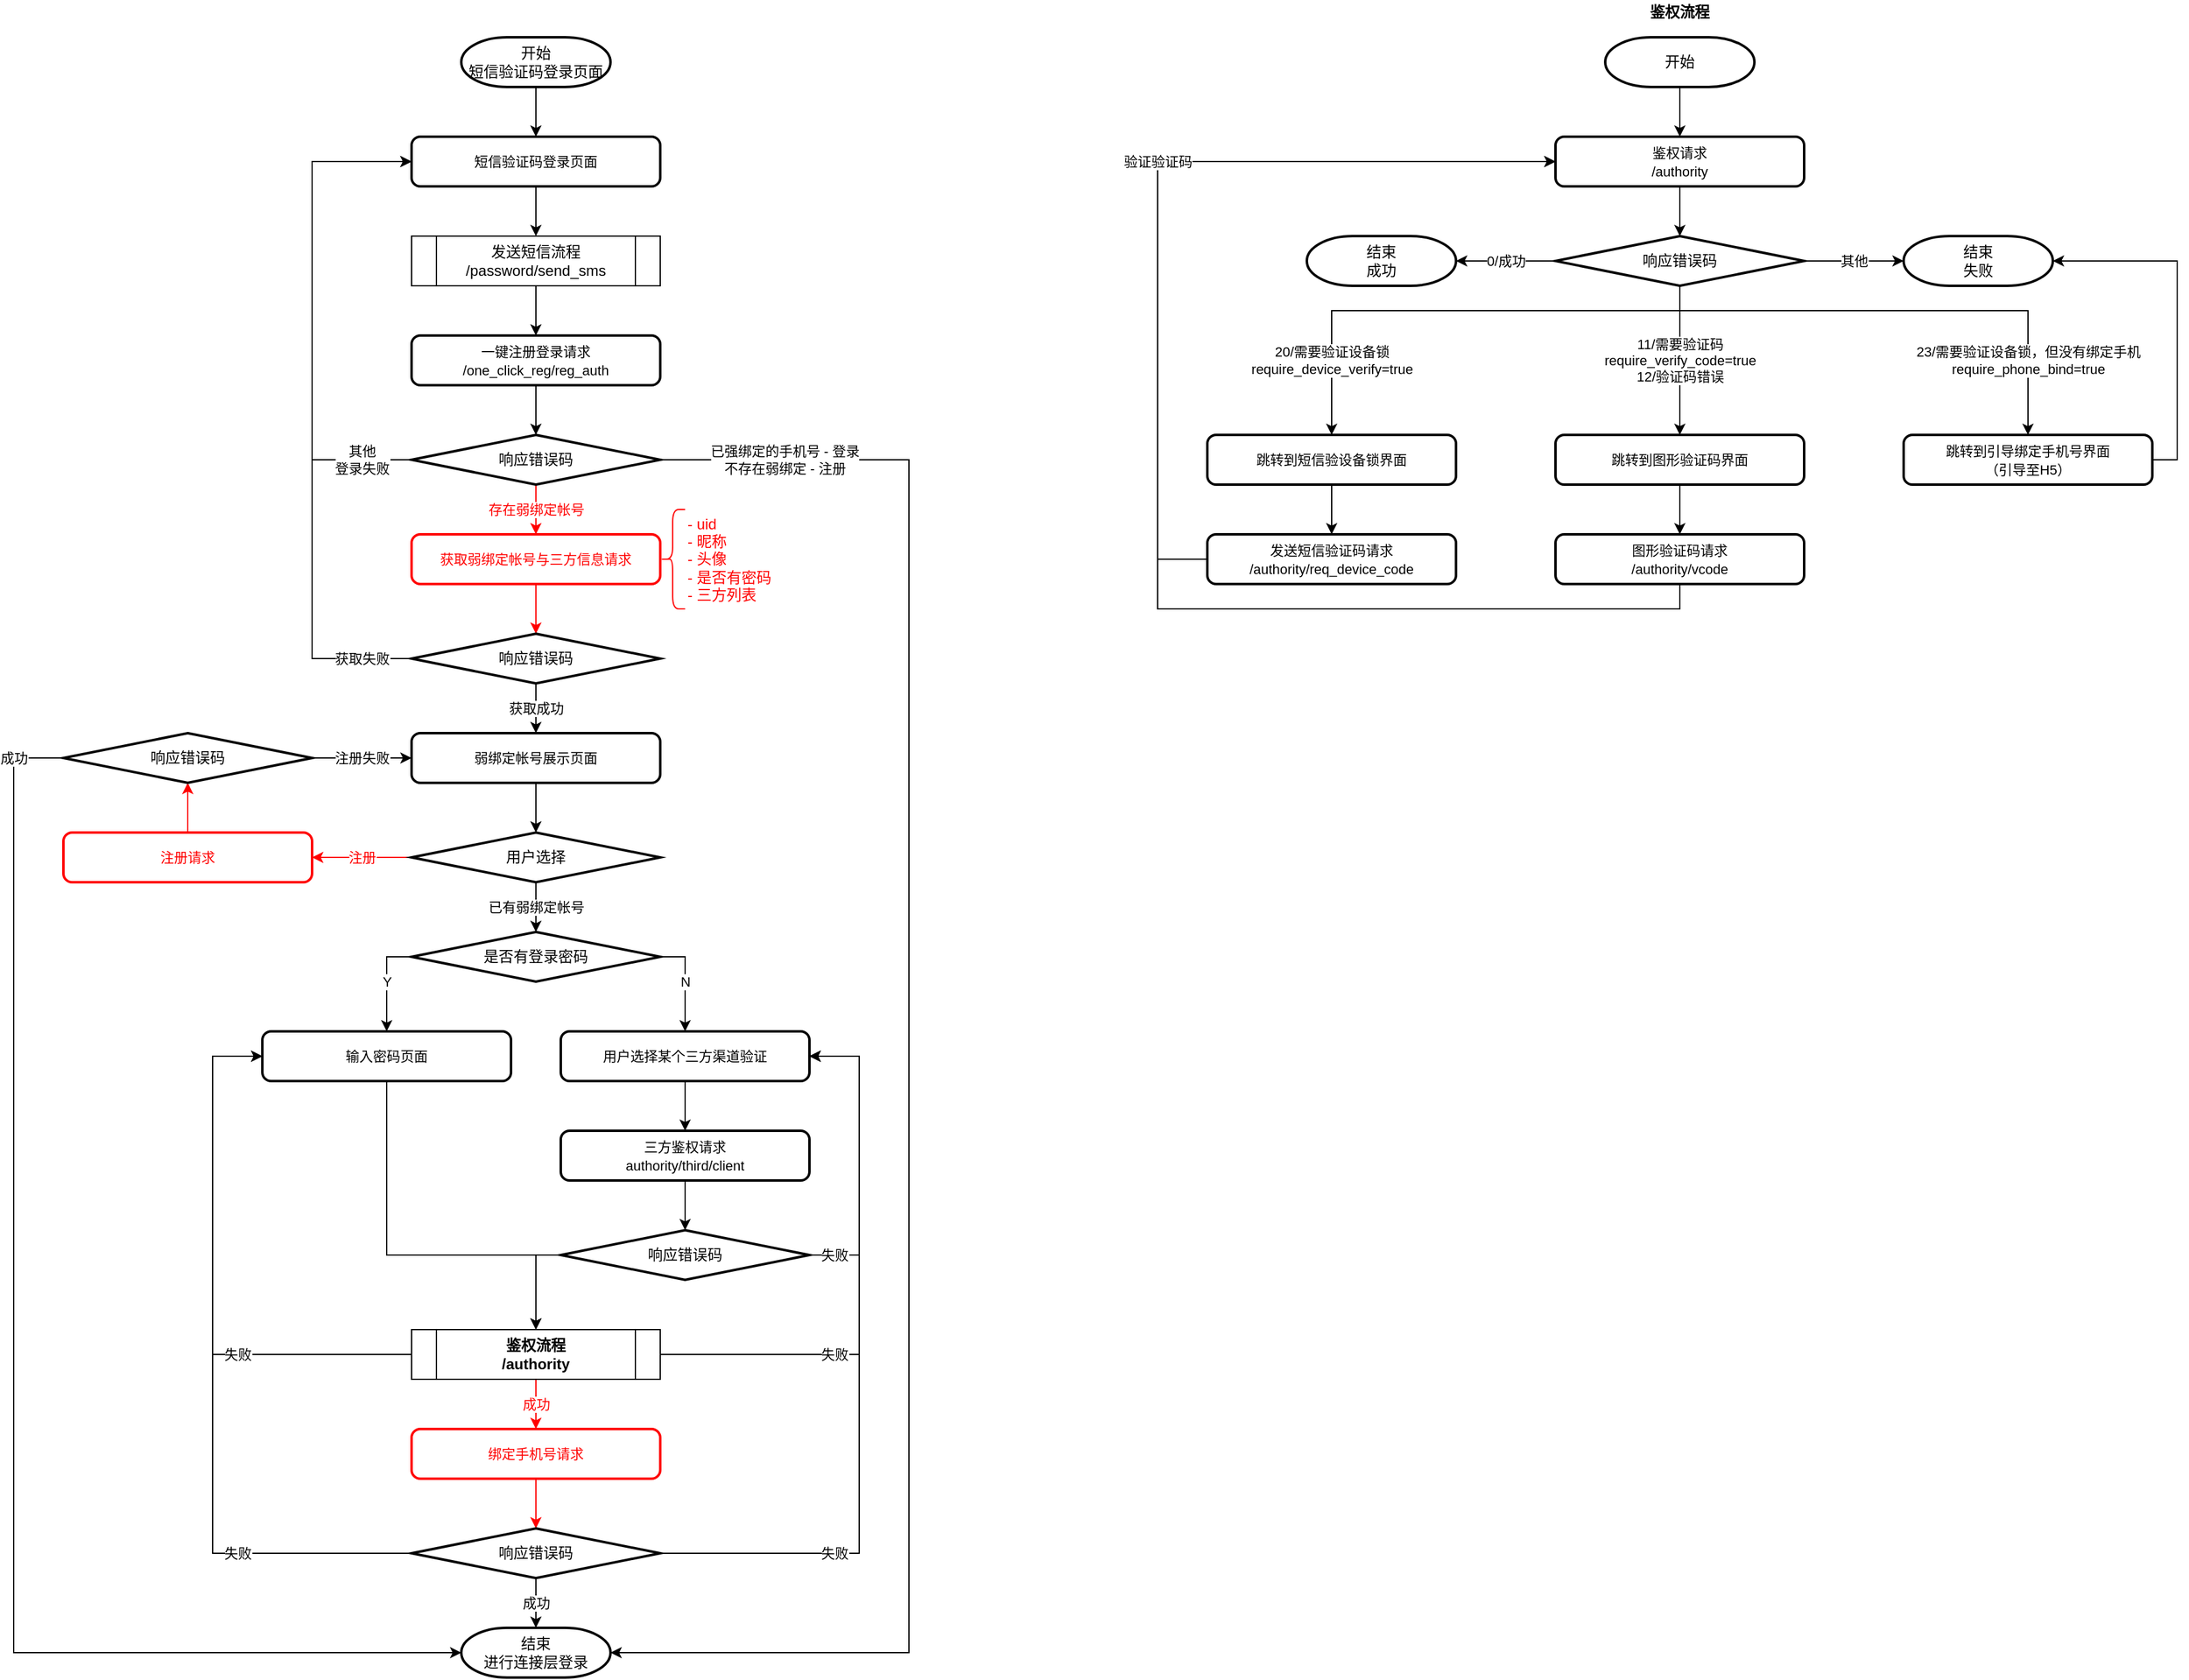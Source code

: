 <mxfile version="14.2.4" type="github">
  <diagram id="79JSlSYPYleKpmMIFZh3" name="Page-1">
    <mxGraphModel dx="3671" dy="2693" grid="1" gridSize="10" guides="1" tooltips="1" connect="1" arrows="1" fold="1" page="1" pageScale="1" pageWidth="827" pageHeight="1169" math="0" shadow="0">
      <root>
        <mxCell id="0" />
        <mxCell id="1" parent="0" />
        <mxCell id="FHXyIRNZDbHYDa_1-X7K-111" value="失败" style="edgeStyle=orthogonalEdgeStyle;rounded=0;orthogonalLoop=1;jettySize=auto;html=1;exitX=0;exitY=0.5;exitDx=0;exitDy=0;exitPerimeter=0;entryX=0;entryY=0.5;entryDx=0;entryDy=0;" edge="1" parent="1" source="FHXyIRNZDbHYDa_1-X7K-110" target="FHXyIRNZDbHYDa_1-X7K-78">
          <mxGeometry x="-0.533" relative="1" as="geometry">
            <Array as="points">
              <mxPoint x="80" y="1180" />
              <mxPoint x="80" y="780" />
            </Array>
            <mxPoint as="offset" />
          </mxGeometry>
        </mxCell>
        <mxCell id="FHXyIRNZDbHYDa_1-X7K-59" value="获取失败" style="edgeStyle=orthogonalEdgeStyle;rounded=0;orthogonalLoop=1;jettySize=auto;html=1;exitX=0;exitY=0.5;exitDx=0;exitDy=0;exitPerimeter=0;entryX=0;entryY=0.5;entryDx=0;entryDy=0;" edge="1" parent="1" source="FHXyIRNZDbHYDa_1-X7K-57" target="FHXyIRNZDbHYDa_1-X7K-60">
          <mxGeometry x="-0.857" relative="1" as="geometry">
            <Array as="points">
              <mxPoint x="160" y="460" />
              <mxPoint x="160" y="60" />
            </Array>
            <mxPoint as="offset" />
          </mxGeometry>
        </mxCell>
        <mxCell id="FHXyIRNZDbHYDa_1-X7K-3" style="edgeStyle=orthogonalEdgeStyle;rounded=0;orthogonalLoop=1;jettySize=auto;html=1;exitX=0.5;exitY=1;exitDx=0;exitDy=0;exitPerimeter=0;" edge="1" parent="1" source="FHXyIRNZDbHYDa_1-X7K-1" target="FHXyIRNZDbHYDa_1-X7K-60">
          <mxGeometry relative="1" as="geometry">
            <mxPoint x="340" y="120" as="targetPoint" />
          </mxGeometry>
        </mxCell>
        <mxCell id="FHXyIRNZDbHYDa_1-X7K-1" value="开始&lt;br&gt;短信验证码登录页面" style="strokeWidth=2;html=1;shape=mxgraph.flowchart.terminator;whiteSpace=wrap;fillColor=none;" vertex="1" parent="1">
          <mxGeometry x="280" y="-40" width="120" height="40" as="geometry" />
        </mxCell>
        <mxCell id="FHXyIRNZDbHYDa_1-X7K-9" style="edgeStyle=orthogonalEdgeStyle;rounded=0;orthogonalLoop=1;jettySize=auto;html=1;" edge="1" parent="1" source="FHXyIRNZDbHYDa_1-X7K-45" target="FHXyIRNZDbHYDa_1-X7K-8">
          <mxGeometry relative="1" as="geometry">
            <mxPoint x="340" y="240" as="sourcePoint" />
          </mxGeometry>
        </mxCell>
        <mxCell id="FHXyIRNZDbHYDa_1-X7K-11" style="edgeStyle=orthogonalEdgeStyle;rounded=0;orthogonalLoop=1;jettySize=auto;html=1;exitX=0.5;exitY=1;exitDx=0;exitDy=0;" edge="1" parent="1" source="FHXyIRNZDbHYDa_1-X7K-8" target="FHXyIRNZDbHYDa_1-X7K-10">
          <mxGeometry relative="1" as="geometry" />
        </mxCell>
        <mxCell id="FHXyIRNZDbHYDa_1-X7K-8" value="&lt;span style=&quot;font-size: 11px ; background-color: rgb(255 , 255 , 255)&quot;&gt;一键注册登录请求&lt;br&gt;/one_click_reg/reg_auth&lt;br&gt;&lt;/span&gt;" style="rounded=1;whiteSpace=wrap;html=1;absoluteArcSize=1;arcSize=14;strokeWidth=2;fillColor=none;" vertex="1" parent="1">
          <mxGeometry x="240" y="200" width="200" height="40" as="geometry" />
        </mxCell>
        <mxCell id="FHXyIRNZDbHYDa_1-X7K-25" value="已强绑定的手机号 - 登录&lt;br&gt;不存在弱绑定 - 注册" style="edgeStyle=orthogonalEdgeStyle;rounded=0;orthogonalLoop=1;jettySize=auto;html=1;exitX=1;exitY=0.5;exitDx=0;exitDy=0;exitPerimeter=0;entryX=1;entryY=0.5;entryDx=0;entryDy=0;entryPerimeter=0;" edge="1" parent="1" source="FHXyIRNZDbHYDa_1-X7K-10" target="FHXyIRNZDbHYDa_1-X7K-126">
          <mxGeometry x="-0.857" relative="1" as="geometry">
            <mxPoint x="680" y="300" as="targetPoint" />
            <Array as="points">
              <mxPoint x="640" y="300" />
              <mxPoint x="640" y="1260" />
            </Array>
            <mxPoint as="offset" />
          </mxGeometry>
        </mxCell>
        <mxCell id="FHXyIRNZDbHYDa_1-X7K-46" value="其他&lt;br&gt;登录失败" style="edgeStyle=orthogonalEdgeStyle;rounded=0;orthogonalLoop=1;jettySize=auto;html=1;exitX=0;exitY=0.5;exitDx=0;exitDy=0;exitPerimeter=0;entryX=0;entryY=0.5;entryDx=0;entryDy=0;" edge="1" parent="1" source="FHXyIRNZDbHYDa_1-X7K-10" target="FHXyIRNZDbHYDa_1-X7K-60">
          <mxGeometry x="-0.8" relative="1" as="geometry">
            <Array as="points">
              <mxPoint x="160" y="300" />
              <mxPoint x="160" y="60" />
            </Array>
            <mxPoint as="offset" />
          </mxGeometry>
        </mxCell>
        <mxCell id="FHXyIRNZDbHYDa_1-X7K-48" value="&lt;font color=&quot;#ff0000&quot;&gt;存在弱绑定帐号&lt;/font&gt;" style="edgeStyle=orthogonalEdgeStyle;rounded=0;orthogonalLoop=1;jettySize=auto;html=1;exitX=0.5;exitY=1;exitDx=0;exitDy=0;exitPerimeter=0;strokeColor=#FF0000;" edge="1" parent="1" source="FHXyIRNZDbHYDa_1-X7K-10" target="FHXyIRNZDbHYDa_1-X7K-56">
          <mxGeometry relative="1" as="geometry">
            <mxPoint x="340" y="360.0" as="targetPoint" />
          </mxGeometry>
        </mxCell>
        <mxCell id="FHXyIRNZDbHYDa_1-X7K-10" value="响应错误码" style="strokeWidth=2;html=1;shape=mxgraph.flowchart.decision;whiteSpace=wrap;fillColor=none;" vertex="1" parent="1">
          <mxGeometry x="240" y="280" width="200" height="40" as="geometry" />
        </mxCell>
        <mxCell id="FHXyIRNZDbHYDa_1-X7K-45" value="发送短信流程&lt;br&gt;/password/send_sms" style="shape=process;whiteSpace=wrap;html=1;backgroundOutline=1;fillColor=none;" vertex="1" parent="1">
          <mxGeometry x="240" y="120" width="200" height="40" as="geometry" />
        </mxCell>
        <mxCell id="FHXyIRNZDbHYDa_1-X7K-58" style="edgeStyle=orthogonalEdgeStyle;rounded=0;orthogonalLoop=1;jettySize=auto;html=1;exitX=0.5;exitY=1;exitDx=0;exitDy=0;entryX=0.5;entryY=0;entryDx=0;entryDy=0;entryPerimeter=0;strokeColor=#FF0000;" edge="1" parent="1" source="FHXyIRNZDbHYDa_1-X7K-56" target="FHXyIRNZDbHYDa_1-X7K-57">
          <mxGeometry relative="1" as="geometry" />
        </mxCell>
        <mxCell id="FHXyIRNZDbHYDa_1-X7K-56" value="&lt;span style=&quot;font-size: 11px ; background-color: rgb(255 , 255 , 255)&quot;&gt;&lt;font color=&quot;#ff0000&quot;&gt;获取弱绑定帐号与三方信息请求&lt;/font&gt;&lt;br&gt;&lt;/span&gt;" style="rounded=1;whiteSpace=wrap;html=1;absoluteArcSize=1;arcSize=14;strokeWidth=2;fillColor=none;strokeColor=#FF0000;" vertex="1" parent="1">
          <mxGeometry x="240" y="360" width="200" height="40" as="geometry" />
        </mxCell>
        <mxCell id="FHXyIRNZDbHYDa_1-X7K-63" value="获取成功" style="edgeStyle=orthogonalEdgeStyle;rounded=0;orthogonalLoop=1;jettySize=auto;html=1;exitX=0.5;exitY=1;exitDx=0;exitDy=0;exitPerimeter=0;strokeColor=#000000;" edge="1" parent="1" source="FHXyIRNZDbHYDa_1-X7K-57" target="FHXyIRNZDbHYDa_1-X7K-62">
          <mxGeometry relative="1" as="geometry" />
        </mxCell>
        <mxCell id="FHXyIRNZDbHYDa_1-X7K-57" value="响应错误码" style="strokeWidth=2;html=1;shape=mxgraph.flowchart.decision;whiteSpace=wrap;fillColor=none;" vertex="1" parent="1">
          <mxGeometry x="240" y="440" width="200" height="40" as="geometry" />
        </mxCell>
        <mxCell id="FHXyIRNZDbHYDa_1-X7K-61" style="edgeStyle=orthogonalEdgeStyle;rounded=0;orthogonalLoop=1;jettySize=auto;html=1;exitX=0.5;exitY=1;exitDx=0;exitDy=0;strokeColor=#000000;" edge="1" parent="1" source="FHXyIRNZDbHYDa_1-X7K-60" target="FHXyIRNZDbHYDa_1-X7K-45">
          <mxGeometry relative="1" as="geometry" />
        </mxCell>
        <mxCell id="FHXyIRNZDbHYDa_1-X7K-60" value="&lt;span style=&quot;font-size: 11px ; background-color: rgb(255 , 255 , 255)&quot;&gt;短信验证码登录页面&lt;br&gt;&lt;/span&gt;" style="rounded=1;whiteSpace=wrap;html=1;absoluteArcSize=1;arcSize=14;strokeWidth=2;fillColor=none;" vertex="1" parent="1">
          <mxGeometry x="240" y="40" width="200" height="40" as="geometry" />
        </mxCell>
        <mxCell id="FHXyIRNZDbHYDa_1-X7K-65" value="" style="edgeStyle=orthogonalEdgeStyle;rounded=0;orthogonalLoop=1;jettySize=auto;html=1;exitX=0.5;exitY=1;exitDx=0;exitDy=0;strokeColor=#000000;" edge="1" parent="1" source="FHXyIRNZDbHYDa_1-X7K-62" target="FHXyIRNZDbHYDa_1-X7K-64">
          <mxGeometry relative="1" as="geometry" />
        </mxCell>
        <mxCell id="FHXyIRNZDbHYDa_1-X7K-62" value="&lt;span style=&quot;font-size: 11px ; background-color: rgb(255 , 255 , 255)&quot;&gt;弱绑定帐号展示页面&lt;br&gt;&lt;/span&gt;" style="rounded=1;whiteSpace=wrap;html=1;absoluteArcSize=1;arcSize=14;strokeWidth=2;fillColor=none;" vertex="1" parent="1">
          <mxGeometry x="240" y="520" width="200" height="40" as="geometry" />
        </mxCell>
        <mxCell id="FHXyIRNZDbHYDa_1-X7K-68" value="&lt;font color=&quot;#ff0000&quot;&gt;注册&lt;/font&gt;" style="edgeStyle=orthogonalEdgeStyle;rounded=0;orthogonalLoop=1;jettySize=auto;html=1;exitX=0;exitY=0.5;exitDx=0;exitDy=0;exitPerimeter=0;strokeColor=#FF0000;" edge="1" parent="1" source="FHXyIRNZDbHYDa_1-X7K-64" target="FHXyIRNZDbHYDa_1-X7K-67">
          <mxGeometry relative="1" as="geometry" />
        </mxCell>
        <mxCell id="FHXyIRNZDbHYDa_1-X7K-76" value="已有弱绑定帐号" style="edgeStyle=orthogonalEdgeStyle;rounded=0;orthogonalLoop=1;jettySize=auto;html=1;exitX=0.5;exitY=1;exitDx=0;exitDy=0;exitPerimeter=0;strokeColor=#000000;" edge="1" parent="1" source="FHXyIRNZDbHYDa_1-X7K-64" target="FHXyIRNZDbHYDa_1-X7K-75">
          <mxGeometry relative="1" as="geometry" />
        </mxCell>
        <mxCell id="FHXyIRNZDbHYDa_1-X7K-64" value="用户选择" style="strokeWidth=2;html=1;shape=mxgraph.flowchart.decision;whiteSpace=wrap;fillColor=none;" vertex="1" parent="1">
          <mxGeometry x="240" y="600" width="200" height="40" as="geometry" />
        </mxCell>
        <mxCell id="FHXyIRNZDbHYDa_1-X7K-72" style="edgeStyle=orthogonalEdgeStyle;rounded=0;orthogonalLoop=1;jettySize=auto;html=1;strokeColor=#FF0000;" edge="1" parent="1" source="FHXyIRNZDbHYDa_1-X7K-67" target="FHXyIRNZDbHYDa_1-X7K-71">
          <mxGeometry relative="1" as="geometry" />
        </mxCell>
        <mxCell id="FHXyIRNZDbHYDa_1-X7K-67" value="&lt;span style=&quot;font-size: 11px ; background-color: rgb(255 , 255 , 255)&quot;&gt;&lt;font color=&quot;#ff0000&quot;&gt;注册请求&lt;/font&gt;&lt;br&gt;&lt;/span&gt;" style="rounded=1;whiteSpace=wrap;html=1;absoluteArcSize=1;arcSize=14;strokeWidth=2;fillColor=none;strokeColor=#FF0000;" vertex="1" parent="1">
          <mxGeometry x="-40" y="600" width="200" height="40" as="geometry" />
        </mxCell>
        <mxCell id="FHXyIRNZDbHYDa_1-X7K-69" value="" style="shape=curlyBracket;whiteSpace=wrap;html=1;rounded=1;strokeColor=#FF0000;fillColor=none;" vertex="1" parent="1">
          <mxGeometry x="440" y="340" width="20" height="80" as="geometry" />
        </mxCell>
        <mxCell id="FHXyIRNZDbHYDa_1-X7K-70" value="&lt;div style=&quot;text-align: justify&quot;&gt;&lt;font color=&quot;#ff0000&quot;&gt;- uid&lt;/font&gt;&lt;/div&gt;&lt;div style=&quot;text-align: justify&quot;&gt;&lt;font color=&quot;#ff0000&quot;&gt;- 昵称&lt;/font&gt;&lt;/div&gt;&lt;div style=&quot;text-align: justify&quot;&gt;&lt;font color=&quot;#ff0000&quot;&gt;- 头像&lt;/font&gt;&lt;/div&gt;&lt;div style=&quot;text-align: justify&quot;&gt;&lt;font color=&quot;#ff0000&quot;&gt;- 是否有密码&lt;/font&gt;&lt;/div&gt;&lt;div style=&quot;text-align: justify&quot;&gt;&lt;font color=&quot;#ff0000&quot;&gt;- 三方列表&lt;/font&gt;&lt;/div&gt;" style="text;html=1;strokeColor=none;fillColor=none;align=left;verticalAlign=middle;whiteSpace=wrap;rounded=0;" vertex="1" parent="1">
          <mxGeometry x="460" y="340" width="100" height="80" as="geometry" />
        </mxCell>
        <mxCell id="FHXyIRNZDbHYDa_1-X7K-73" value="注册失败" style="edgeStyle=orthogonalEdgeStyle;rounded=0;orthogonalLoop=1;jettySize=auto;html=1;entryX=0;entryY=0.5;entryDx=0;entryDy=0;" edge="1" parent="1" source="FHXyIRNZDbHYDa_1-X7K-71" target="FHXyIRNZDbHYDa_1-X7K-62">
          <mxGeometry relative="1" as="geometry">
            <Array as="points" />
            <mxPoint as="offset" />
          </mxGeometry>
        </mxCell>
        <mxCell id="FHXyIRNZDbHYDa_1-X7K-127" value="成功" style="edgeStyle=orthogonalEdgeStyle;rounded=0;orthogonalLoop=1;jettySize=auto;html=1;exitX=0;exitY=0.5;exitDx=0;exitDy=0;exitPerimeter=0;entryX=0;entryY=0.5;entryDx=0;entryDy=0;entryPerimeter=0;strokeColor=#000000;" edge="1" parent="1" source="FHXyIRNZDbHYDa_1-X7K-71" target="FHXyIRNZDbHYDa_1-X7K-126">
          <mxGeometry x="-0.929" relative="1" as="geometry">
            <Array as="points">
              <mxPoint x="-80" y="540" />
              <mxPoint x="-80" y="1260" />
            </Array>
            <mxPoint as="offset" />
          </mxGeometry>
        </mxCell>
        <mxCell id="FHXyIRNZDbHYDa_1-X7K-71" value="响应错误码" style="strokeWidth=2;html=1;shape=mxgraph.flowchart.decision;whiteSpace=wrap;fillColor=none;" vertex="1" parent="1">
          <mxGeometry x="-40" y="520" width="200" height="40" as="geometry" />
        </mxCell>
        <mxCell id="FHXyIRNZDbHYDa_1-X7K-79" value="Y" style="edgeStyle=orthogonalEdgeStyle;rounded=0;orthogonalLoop=1;jettySize=auto;html=1;exitX=0;exitY=0.5;exitDx=0;exitDy=0;exitPerimeter=0;strokeColor=#000000;" edge="1" parent="1" source="FHXyIRNZDbHYDa_1-X7K-75" target="FHXyIRNZDbHYDa_1-X7K-78">
          <mxGeometry relative="1" as="geometry" />
        </mxCell>
        <mxCell id="FHXyIRNZDbHYDa_1-X7K-80" value="N" style="edgeStyle=orthogonalEdgeStyle;rounded=0;orthogonalLoop=1;jettySize=auto;html=1;exitX=1;exitY=0.5;exitDx=0;exitDy=0;exitPerimeter=0;strokeColor=#000000;" edge="1" parent="1" source="FHXyIRNZDbHYDa_1-X7K-75" target="FHXyIRNZDbHYDa_1-X7K-77">
          <mxGeometry relative="1" as="geometry" />
        </mxCell>
        <mxCell id="FHXyIRNZDbHYDa_1-X7K-75" value="是否有登录密码" style="strokeWidth=2;html=1;shape=mxgraph.flowchart.decision;whiteSpace=wrap;fillColor=none;" vertex="1" parent="1">
          <mxGeometry x="240" y="680" width="200" height="40" as="geometry" />
        </mxCell>
        <mxCell id="FHXyIRNZDbHYDa_1-X7K-115" style="edgeStyle=orthogonalEdgeStyle;rounded=0;orthogonalLoop=1;jettySize=auto;html=1;exitX=0.5;exitY=1;exitDx=0;exitDy=0;strokeColor=#000000;" edge="1" parent="1" source="FHXyIRNZDbHYDa_1-X7K-77" target="FHXyIRNZDbHYDa_1-X7K-117">
          <mxGeometry relative="1" as="geometry">
            <mxPoint x="460" y="840" as="targetPoint" />
          </mxGeometry>
        </mxCell>
        <mxCell id="FHXyIRNZDbHYDa_1-X7K-77" value="&lt;span style=&quot;font-size: 11px ; background-color: rgb(255 , 255 , 255)&quot;&gt;用户选择某个三方渠道验证&lt;br&gt;&lt;/span&gt;" style="rounded=1;whiteSpace=wrap;html=1;absoluteArcSize=1;arcSize=14;strokeWidth=2;fillColor=none;" vertex="1" parent="1">
          <mxGeometry x="360" y="760" width="200" height="40" as="geometry" />
        </mxCell>
        <mxCell id="FHXyIRNZDbHYDa_1-X7K-82" style="edgeStyle=orthogonalEdgeStyle;rounded=0;orthogonalLoop=1;jettySize=auto;html=1;exitX=0.5;exitY=1;exitDx=0;exitDy=0;strokeColor=#000000;" edge="1" parent="1" source="FHXyIRNZDbHYDa_1-X7K-78" target="FHXyIRNZDbHYDa_1-X7K-81">
          <mxGeometry relative="1" as="geometry">
            <Array as="points">
              <mxPoint x="220" y="940" />
              <mxPoint x="340" y="940" />
            </Array>
          </mxGeometry>
        </mxCell>
        <mxCell id="FHXyIRNZDbHYDa_1-X7K-78" value="&lt;span style=&quot;font-size: 11px ; background-color: rgb(255 , 255 , 255)&quot;&gt;输入密码页面&lt;br&gt;&lt;/span&gt;" style="rounded=1;whiteSpace=wrap;html=1;absoluteArcSize=1;arcSize=14;strokeWidth=2;fillColor=none;" vertex="1" parent="1">
          <mxGeometry x="120" y="760" width="200" height="40" as="geometry" />
        </mxCell>
        <mxCell id="FHXyIRNZDbHYDa_1-X7K-106" value="失败" style="edgeStyle=orthogonalEdgeStyle;rounded=0;orthogonalLoop=1;jettySize=auto;html=1;exitX=0;exitY=0.5;exitDx=0;exitDy=0;entryX=0;entryY=0.5;entryDx=0;entryDy=0;strokeColor=#000000;" edge="1" parent="1" source="FHXyIRNZDbHYDa_1-X7K-81" target="FHXyIRNZDbHYDa_1-X7K-78">
          <mxGeometry x="-0.364" relative="1" as="geometry">
            <Array as="points">
              <mxPoint x="80" y="1020" />
              <mxPoint x="80" y="780" />
            </Array>
            <mxPoint as="offset" />
          </mxGeometry>
        </mxCell>
        <mxCell id="FHXyIRNZDbHYDa_1-X7K-108" value="&lt;font color=&quot;#ff0000&quot;&gt;成功&lt;/font&gt;" style="edgeStyle=orthogonalEdgeStyle;rounded=0;orthogonalLoop=1;jettySize=auto;html=1;exitX=0.5;exitY=1;exitDx=0;exitDy=0;strokeColor=#FF0000;" edge="1" parent="1" source="FHXyIRNZDbHYDa_1-X7K-81" target="FHXyIRNZDbHYDa_1-X7K-107">
          <mxGeometry relative="1" as="geometry" />
        </mxCell>
        <mxCell id="FHXyIRNZDbHYDa_1-X7K-123" value="失败" style="edgeStyle=orthogonalEdgeStyle;rounded=0;orthogonalLoop=1;jettySize=auto;html=1;exitX=1;exitY=0.5;exitDx=0;exitDy=0;entryX=1;entryY=0.5;entryDx=0;entryDy=0;strokeColor=#000000;" edge="1" parent="1" source="FHXyIRNZDbHYDa_1-X7K-81" target="FHXyIRNZDbHYDa_1-X7K-77">
          <mxGeometry x="-0.364" relative="1" as="geometry">
            <Array as="points">
              <mxPoint x="600" y="1020" />
              <mxPoint x="600" y="780" />
            </Array>
            <mxPoint as="offset" />
          </mxGeometry>
        </mxCell>
        <mxCell id="FHXyIRNZDbHYDa_1-X7K-81" value="鉴权流程&lt;br&gt;/authority" style="shape=process;whiteSpace=wrap;html=1;backgroundOutline=1;fillColor=none;fontStyle=1" vertex="1" parent="1">
          <mxGeometry x="240" y="1000" width="200" height="40" as="geometry" />
        </mxCell>
        <mxCell id="FHXyIRNZDbHYDa_1-X7K-83" style="edgeStyle=orthogonalEdgeStyle;rounded=0;orthogonalLoop=1;jettySize=auto;html=1;exitX=0.5;exitY=1;exitDx=0;exitDy=0;exitPerimeter=0;entryX=0.5;entryY=0;entryDx=0;entryDy=0;" edge="1" parent="1" source="FHXyIRNZDbHYDa_1-X7K-84" target="FHXyIRNZDbHYDa_1-X7K-86">
          <mxGeometry relative="1" as="geometry" />
        </mxCell>
        <mxCell id="FHXyIRNZDbHYDa_1-X7K-84" value="开始" style="strokeWidth=2;html=1;shape=mxgraph.flowchart.terminator;whiteSpace=wrap;fillColor=none;" vertex="1" parent="1">
          <mxGeometry x="1200" y="-40" width="120" height="40" as="geometry" />
        </mxCell>
        <mxCell id="FHXyIRNZDbHYDa_1-X7K-85" style="edgeStyle=orthogonalEdgeStyle;rounded=0;orthogonalLoop=1;jettySize=auto;html=1;exitX=0.5;exitY=1;exitDx=0;exitDy=0;" edge="1" parent="1" source="FHXyIRNZDbHYDa_1-X7K-86" target="FHXyIRNZDbHYDa_1-X7K-92">
          <mxGeometry relative="1" as="geometry" />
        </mxCell>
        <mxCell id="FHXyIRNZDbHYDa_1-X7K-86" value="&lt;span style=&quot;font-size: 11px ; background-color: rgb(255 , 255 , 255)&quot;&gt;鉴权请求&lt;br&gt;/authority&lt;br&gt;&lt;/span&gt;" style="rounded=1;whiteSpace=wrap;html=1;absoluteArcSize=1;arcSize=14;strokeWidth=2;fillColor=none;" vertex="1" parent="1">
          <mxGeometry x="1160" y="40" width="200" height="40" as="geometry" />
        </mxCell>
        <mxCell id="FHXyIRNZDbHYDa_1-X7K-87" value="0/成功" style="edgeStyle=orthogonalEdgeStyle;rounded=0;orthogonalLoop=1;jettySize=auto;html=1;exitX=0;exitY=0.5;exitDx=0;exitDy=0;exitPerimeter=0;" edge="1" parent="1" source="FHXyIRNZDbHYDa_1-X7K-92" target="FHXyIRNZDbHYDa_1-X7K-99">
          <mxGeometry relative="1" as="geometry">
            <mxPoint x="1080" y="140" as="targetPoint" />
          </mxGeometry>
        </mxCell>
        <mxCell id="FHXyIRNZDbHYDa_1-X7K-88" value="其他" style="edgeStyle=orthogonalEdgeStyle;rounded=0;orthogonalLoop=1;jettySize=auto;html=1;exitX=1;exitY=0.5;exitDx=0;exitDy=0;exitPerimeter=0;" edge="1" parent="1" source="FHXyIRNZDbHYDa_1-X7K-92" target="FHXyIRNZDbHYDa_1-X7K-100">
          <mxGeometry relative="1" as="geometry" />
        </mxCell>
        <mxCell id="FHXyIRNZDbHYDa_1-X7K-89" value="&lt;span style=&quot;font-size: 11px&quot;&gt;20/需要验证设备锁&lt;br&gt;require_device_verify=true&lt;/span&gt;" style="edgeStyle=orthogonalEdgeStyle;rounded=0;orthogonalLoop=1;jettySize=auto;html=1;exitX=0.5;exitY=1;exitDx=0;exitDy=0;exitPerimeter=0;entryX=0.5;entryY=0;entryDx=0;entryDy=0;" edge="1" parent="1" source="FHXyIRNZDbHYDa_1-X7K-92" target="FHXyIRNZDbHYDa_1-X7K-96">
          <mxGeometry x="0.7" relative="1" as="geometry">
            <Array as="points">
              <mxPoint x="1260" y="180" />
              <mxPoint x="980" y="180" />
            </Array>
            <mxPoint as="offset" />
          </mxGeometry>
        </mxCell>
        <mxCell id="FHXyIRNZDbHYDa_1-X7K-90" value="11/需要验证码&lt;br&gt;&lt;span style=&quot;font-size: 11px&quot;&gt;require_verify_code=true&lt;br&gt;12/验证码错误&lt;br&gt;&lt;/span&gt;" style="edgeStyle=orthogonalEdgeStyle;rounded=0;orthogonalLoop=1;jettySize=auto;html=1;exitX=0.5;exitY=1;exitDx=0;exitDy=0;exitPerimeter=0;entryX=0.5;entryY=0;entryDx=0;entryDy=0;" edge="1" parent="1" source="FHXyIRNZDbHYDa_1-X7K-92" target="FHXyIRNZDbHYDa_1-X7K-94">
          <mxGeometry relative="1" as="geometry">
            <mxPoint as="offset" />
          </mxGeometry>
        </mxCell>
        <mxCell id="FHXyIRNZDbHYDa_1-X7K-91" value="&lt;span style=&quot;font-size: 11px&quot;&gt;23/&lt;/span&gt;需要验证设备锁，但没有绑定手机&lt;span style=&quot;font-size: 11px&quot;&gt;&lt;br&gt;require_phone_bind=true&lt;/span&gt;" style="edgeStyle=orthogonalEdgeStyle;rounded=0;orthogonalLoop=1;jettySize=auto;html=1;exitX=0.5;exitY=1;exitDx=0;exitDy=0;exitPerimeter=0;" edge="1" parent="1" source="FHXyIRNZDbHYDa_1-X7K-92" target="FHXyIRNZDbHYDa_1-X7K-98">
          <mxGeometry x="0.7" relative="1" as="geometry">
            <Array as="points">
              <mxPoint x="1260" y="180" />
              <mxPoint x="1540" y="180" />
            </Array>
            <mxPoint as="offset" />
          </mxGeometry>
        </mxCell>
        <mxCell id="FHXyIRNZDbHYDa_1-X7K-92" value="响应错误码" style="strokeWidth=2;html=1;shape=mxgraph.flowchart.decision;whiteSpace=wrap;fillColor=none;" vertex="1" parent="1">
          <mxGeometry x="1160" y="120" width="200" height="40" as="geometry" />
        </mxCell>
        <mxCell id="FHXyIRNZDbHYDa_1-X7K-93" style="edgeStyle=orthogonalEdgeStyle;rounded=0;orthogonalLoop=1;jettySize=auto;html=1;exitX=0.5;exitY=1;exitDx=0;exitDy=0;entryX=0.5;entryY=0;entryDx=0;entryDy=0;" edge="1" parent="1" source="FHXyIRNZDbHYDa_1-X7K-94" target="FHXyIRNZDbHYDa_1-X7K-103">
          <mxGeometry relative="1" as="geometry" />
        </mxCell>
        <mxCell id="FHXyIRNZDbHYDa_1-X7K-94" value="&lt;span style=&quot;font-size: 11px ; background-color: rgb(255 , 255 , 255)&quot;&gt;跳转到图形验证码界面&lt;br&gt;&lt;/span&gt;" style="rounded=1;whiteSpace=wrap;html=1;absoluteArcSize=1;arcSize=14;strokeWidth=2;fillColor=none;" vertex="1" parent="1">
          <mxGeometry x="1160" y="280" width="200" height="40" as="geometry" />
        </mxCell>
        <mxCell id="FHXyIRNZDbHYDa_1-X7K-95" style="edgeStyle=orthogonalEdgeStyle;rounded=0;orthogonalLoop=1;jettySize=auto;html=1;exitX=0.5;exitY=1;exitDx=0;exitDy=0;" edge="1" parent="1" source="FHXyIRNZDbHYDa_1-X7K-96" target="FHXyIRNZDbHYDa_1-X7K-101">
          <mxGeometry relative="1" as="geometry" />
        </mxCell>
        <mxCell id="FHXyIRNZDbHYDa_1-X7K-96" value="&lt;span style=&quot;font-size: 11px ; background-color: rgb(255 , 255 , 255)&quot;&gt;跳转到短信验设备锁界面&lt;br&gt;&lt;/span&gt;" style="rounded=1;whiteSpace=wrap;html=1;absoluteArcSize=1;arcSize=14;strokeWidth=2;fillColor=none;" vertex="1" parent="1">
          <mxGeometry x="880" y="280" width="200" height="40" as="geometry" />
        </mxCell>
        <mxCell id="FHXyIRNZDbHYDa_1-X7K-97" style="edgeStyle=orthogonalEdgeStyle;rounded=0;orthogonalLoop=1;jettySize=auto;html=1;exitX=1;exitY=0.5;exitDx=0;exitDy=0;entryX=1;entryY=0.5;entryDx=0;entryDy=0;entryPerimeter=0;" edge="1" parent="1" source="FHXyIRNZDbHYDa_1-X7K-98" target="FHXyIRNZDbHYDa_1-X7K-100">
          <mxGeometry relative="1" as="geometry">
            <mxPoint x="1540" y="360" as="targetPoint" />
          </mxGeometry>
        </mxCell>
        <mxCell id="FHXyIRNZDbHYDa_1-X7K-98" value="&lt;span style=&quot;font-size: 11px ; background-color: rgb(255 , 255 , 255)&quot;&gt;跳转到引导绑定手机号界面&lt;br&gt;（引导至H5）&lt;br&gt;&lt;/span&gt;" style="rounded=1;whiteSpace=wrap;html=1;absoluteArcSize=1;arcSize=14;strokeWidth=2;fillColor=none;" vertex="1" parent="1">
          <mxGeometry x="1440" y="280" width="200" height="40" as="geometry" />
        </mxCell>
        <mxCell id="FHXyIRNZDbHYDa_1-X7K-99" value="结束&lt;br&gt;成功" style="strokeWidth=2;html=1;shape=mxgraph.flowchart.terminator;whiteSpace=wrap;fillColor=none;" vertex="1" parent="1">
          <mxGeometry x="960" y="120" width="120" height="40" as="geometry" />
        </mxCell>
        <mxCell id="FHXyIRNZDbHYDa_1-X7K-100" value="结束&lt;br&gt;失败" style="strokeWidth=2;html=1;shape=mxgraph.flowchart.terminator;whiteSpace=wrap;fillColor=none;" vertex="1" parent="1">
          <mxGeometry x="1440" y="120" width="120" height="40" as="geometry" />
        </mxCell>
        <mxCell id="FHXyIRNZDbHYDa_1-X7K-101" value="&lt;span style=&quot;background-color: rgb(255 , 255 , 255)&quot;&gt;&lt;span style=&quot;font-size: 11px&quot;&gt;发送短信验证码请求&lt;/span&gt;&lt;br&gt;&lt;span style=&quot;font-size: 11px&quot;&gt;/authority/req_device_code&lt;/span&gt;&lt;br&gt;&lt;/span&gt;" style="rounded=1;whiteSpace=wrap;html=1;absoluteArcSize=1;arcSize=14;strokeWidth=2;fillColor=none;" vertex="1" parent="1">
          <mxGeometry x="880" y="360" width="200" height="40" as="geometry" />
        </mxCell>
        <mxCell id="FHXyIRNZDbHYDa_1-X7K-102" style="edgeStyle=orthogonalEdgeStyle;rounded=0;orthogonalLoop=1;jettySize=auto;html=1;exitX=0.5;exitY=1;exitDx=0;exitDy=0;entryX=0;entryY=0.5;entryDx=0;entryDy=0;" edge="1" parent="1" source="FHXyIRNZDbHYDa_1-X7K-103" target="FHXyIRNZDbHYDa_1-X7K-86">
          <mxGeometry relative="1" as="geometry">
            <Array as="points">
              <mxPoint x="1260" y="420" />
              <mxPoint x="840" y="420" />
              <mxPoint x="840" y="60" />
            </Array>
          </mxGeometry>
        </mxCell>
        <mxCell id="FHXyIRNZDbHYDa_1-X7K-103" value="&lt;span style=&quot;background-color: rgb(255 , 255 , 255)&quot;&gt;&lt;span style=&quot;font-size: 11px&quot;&gt;图形验证码请求&lt;/span&gt;&lt;br&gt;&lt;span style=&quot;font-size: 11px&quot;&gt;/authority/vcode&lt;/span&gt;&lt;br&gt;&lt;/span&gt;" style="rounded=1;whiteSpace=wrap;html=1;absoluteArcSize=1;arcSize=14;strokeWidth=2;fillColor=none;" vertex="1" parent="1">
          <mxGeometry x="1160" y="360" width="200" height="40" as="geometry" />
        </mxCell>
        <mxCell id="FHXyIRNZDbHYDa_1-X7K-104" value="验证验证码" style="edgeStyle=orthogonalEdgeStyle;rounded=0;orthogonalLoop=1;jettySize=auto;html=1;exitX=0;exitY=0.5;exitDx=0;exitDy=0;entryX=0;entryY=0.5;entryDx=0;entryDy=0;" edge="1" parent="1" source="FHXyIRNZDbHYDa_1-X7K-101" target="FHXyIRNZDbHYDa_1-X7K-86">
          <mxGeometry x="0.059" relative="1" as="geometry">
            <Array as="points">
              <mxPoint x="840" y="380" />
              <mxPoint x="840" y="60" />
            </Array>
            <mxPoint as="offset" />
          </mxGeometry>
        </mxCell>
        <mxCell id="FHXyIRNZDbHYDa_1-X7K-105" value="鉴权流程" style="text;html=1;strokeColor=none;fillColor=none;align=center;verticalAlign=middle;whiteSpace=wrap;rounded=0;fontStyle=1" vertex="1" parent="1">
          <mxGeometry x="1200" y="-70" width="120" height="20" as="geometry" />
        </mxCell>
        <mxCell id="FHXyIRNZDbHYDa_1-X7K-109" style="edgeStyle=orthogonalEdgeStyle;rounded=0;orthogonalLoop=1;jettySize=auto;html=1;exitX=0.5;exitY=1;exitDx=0;exitDy=0;strokeColor=#FF0000;" edge="1" parent="1" source="FHXyIRNZDbHYDa_1-X7K-107" target="FHXyIRNZDbHYDa_1-X7K-110">
          <mxGeometry relative="1" as="geometry">
            <mxPoint x="339.667" y="1160" as="targetPoint" />
          </mxGeometry>
        </mxCell>
        <mxCell id="FHXyIRNZDbHYDa_1-X7K-107" value="&lt;span style=&quot;font-size: 11px ; background-color: rgb(255 , 255 , 255)&quot;&gt;&lt;font color=&quot;#ff0000&quot;&gt;绑定手机号请求&lt;/font&gt;&lt;br&gt;&lt;/span&gt;" style="rounded=1;whiteSpace=wrap;html=1;absoluteArcSize=1;arcSize=14;strokeWidth=2;fillColor=none;strokeColor=#FF0000;" vertex="1" parent="1">
          <mxGeometry x="240" y="1080" width="200" height="40" as="geometry" />
        </mxCell>
        <mxCell id="FHXyIRNZDbHYDa_1-X7K-112" value="成功" style="edgeStyle=orthogonalEdgeStyle;rounded=0;orthogonalLoop=1;jettySize=auto;html=1;exitX=0.5;exitY=1;exitDx=0;exitDy=0;exitPerimeter=0;strokeColor=#000000;" edge="1" parent="1" source="FHXyIRNZDbHYDa_1-X7K-110" target="FHXyIRNZDbHYDa_1-X7K-126">
          <mxGeometry relative="1" as="geometry">
            <mxPoint x="340" y="1250" as="targetPoint" />
          </mxGeometry>
        </mxCell>
        <mxCell id="FHXyIRNZDbHYDa_1-X7K-124" value="失败" style="edgeStyle=orthogonalEdgeStyle;rounded=0;orthogonalLoop=1;jettySize=auto;html=1;entryX=1;entryY=0.5;entryDx=0;entryDy=0;strokeColor=#000000;" edge="1" parent="1" source="FHXyIRNZDbHYDa_1-X7K-110" target="FHXyIRNZDbHYDa_1-X7K-77">
          <mxGeometry x="-0.533" relative="1" as="geometry">
            <Array as="points">
              <mxPoint x="600" y="1180" />
              <mxPoint x="600" y="780" />
            </Array>
            <mxPoint as="offset" />
          </mxGeometry>
        </mxCell>
        <mxCell id="FHXyIRNZDbHYDa_1-X7K-110" value="响应错误码" style="strokeWidth=2;html=1;shape=mxgraph.flowchart.decision;whiteSpace=wrap;fillColor=none;" vertex="1" parent="1">
          <mxGeometry x="240" y="1160" width="200" height="40" as="geometry" />
        </mxCell>
        <mxCell id="FHXyIRNZDbHYDa_1-X7K-119" value="失败" style="edgeStyle=orthogonalEdgeStyle;rounded=0;orthogonalLoop=1;jettySize=auto;html=1;exitX=1;exitY=0.5;exitDx=0;exitDy=0;exitPerimeter=0;entryX=1;entryY=0.5;entryDx=0;entryDy=0;strokeColor=#000000;" edge="1" parent="1" source="FHXyIRNZDbHYDa_1-X7K-116" target="FHXyIRNZDbHYDa_1-X7K-77">
          <mxGeometry x="-0.833" relative="1" as="geometry">
            <Array as="points">
              <mxPoint x="600" y="940" />
              <mxPoint x="600" y="780" />
            </Array>
            <mxPoint as="offset" />
          </mxGeometry>
        </mxCell>
        <mxCell id="FHXyIRNZDbHYDa_1-X7K-122" style="edgeStyle=orthogonalEdgeStyle;rounded=0;orthogonalLoop=1;jettySize=auto;html=1;exitX=0;exitY=0.5;exitDx=0;exitDy=0;exitPerimeter=0;strokeColor=#000000;" edge="1" parent="1" source="FHXyIRNZDbHYDa_1-X7K-116" target="FHXyIRNZDbHYDa_1-X7K-81">
          <mxGeometry relative="1" as="geometry" />
        </mxCell>
        <mxCell id="FHXyIRNZDbHYDa_1-X7K-116" value="响应错误码" style="strokeWidth=2;html=1;shape=mxgraph.flowchart.decision;whiteSpace=wrap;fillColor=none;" vertex="1" parent="1">
          <mxGeometry x="360" y="920" width="200" height="40" as="geometry" />
        </mxCell>
        <mxCell id="FHXyIRNZDbHYDa_1-X7K-118" style="edgeStyle=orthogonalEdgeStyle;rounded=0;orthogonalLoop=1;jettySize=auto;html=1;exitX=0.5;exitY=1;exitDx=0;exitDy=0;strokeColor=#000000;" edge="1" parent="1" source="FHXyIRNZDbHYDa_1-X7K-117" target="FHXyIRNZDbHYDa_1-X7K-116">
          <mxGeometry relative="1" as="geometry" />
        </mxCell>
        <mxCell id="FHXyIRNZDbHYDa_1-X7K-117" value="&lt;span style=&quot;font-size: 11px ; background-color: rgb(255 , 255 , 255)&quot;&gt;三方鉴权请求&lt;br&gt;authority/third/client&lt;br&gt;&lt;/span&gt;" style="rounded=1;whiteSpace=wrap;html=1;absoluteArcSize=1;arcSize=14;strokeWidth=2;fillColor=none;" vertex="1" parent="1">
          <mxGeometry x="360" y="840" width="200" height="40" as="geometry" />
        </mxCell>
        <mxCell id="FHXyIRNZDbHYDa_1-X7K-126" value="结束&lt;br&gt;进行连接层登录" style="strokeWidth=2;html=1;shape=mxgraph.flowchart.terminator;whiteSpace=wrap;fillColor=none;" vertex="1" parent="1">
          <mxGeometry x="280" y="1240" width="120" height="40" as="geometry" />
        </mxCell>
      </root>
    </mxGraphModel>
  </diagram>
</mxfile>

